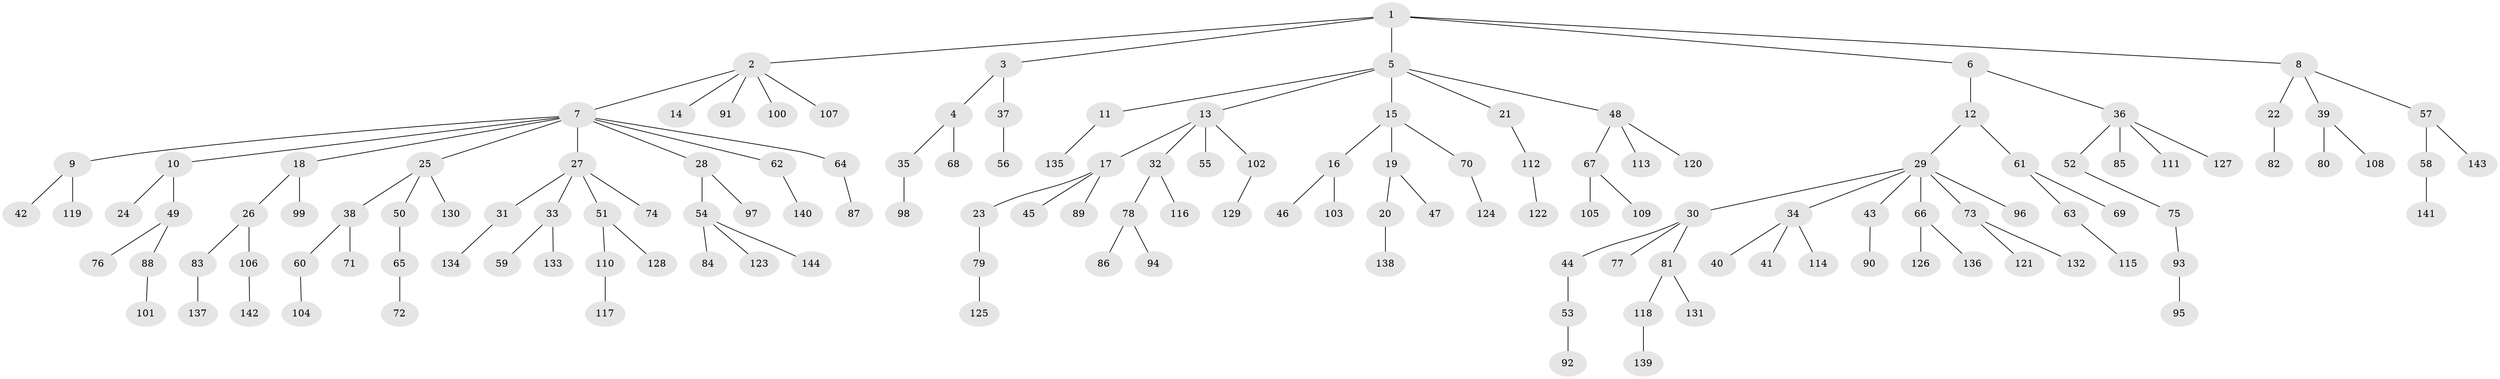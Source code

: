 // Generated by graph-tools (version 1.1) at 2025/11/02/27/25 16:11:25]
// undirected, 144 vertices, 143 edges
graph export_dot {
graph [start="1"]
  node [color=gray90,style=filled];
  1;
  2;
  3;
  4;
  5;
  6;
  7;
  8;
  9;
  10;
  11;
  12;
  13;
  14;
  15;
  16;
  17;
  18;
  19;
  20;
  21;
  22;
  23;
  24;
  25;
  26;
  27;
  28;
  29;
  30;
  31;
  32;
  33;
  34;
  35;
  36;
  37;
  38;
  39;
  40;
  41;
  42;
  43;
  44;
  45;
  46;
  47;
  48;
  49;
  50;
  51;
  52;
  53;
  54;
  55;
  56;
  57;
  58;
  59;
  60;
  61;
  62;
  63;
  64;
  65;
  66;
  67;
  68;
  69;
  70;
  71;
  72;
  73;
  74;
  75;
  76;
  77;
  78;
  79;
  80;
  81;
  82;
  83;
  84;
  85;
  86;
  87;
  88;
  89;
  90;
  91;
  92;
  93;
  94;
  95;
  96;
  97;
  98;
  99;
  100;
  101;
  102;
  103;
  104;
  105;
  106;
  107;
  108;
  109;
  110;
  111;
  112;
  113;
  114;
  115;
  116;
  117;
  118;
  119;
  120;
  121;
  122;
  123;
  124;
  125;
  126;
  127;
  128;
  129;
  130;
  131;
  132;
  133;
  134;
  135;
  136;
  137;
  138;
  139;
  140;
  141;
  142;
  143;
  144;
  1 -- 2;
  1 -- 3;
  1 -- 5;
  1 -- 6;
  1 -- 8;
  2 -- 7;
  2 -- 14;
  2 -- 91;
  2 -- 100;
  2 -- 107;
  3 -- 4;
  3 -- 37;
  4 -- 35;
  4 -- 68;
  5 -- 11;
  5 -- 13;
  5 -- 15;
  5 -- 21;
  5 -- 48;
  6 -- 12;
  6 -- 36;
  7 -- 9;
  7 -- 10;
  7 -- 18;
  7 -- 25;
  7 -- 27;
  7 -- 28;
  7 -- 62;
  7 -- 64;
  8 -- 22;
  8 -- 39;
  8 -- 57;
  9 -- 42;
  9 -- 119;
  10 -- 24;
  10 -- 49;
  11 -- 135;
  12 -- 29;
  12 -- 61;
  13 -- 17;
  13 -- 32;
  13 -- 55;
  13 -- 102;
  15 -- 16;
  15 -- 19;
  15 -- 70;
  16 -- 46;
  16 -- 103;
  17 -- 23;
  17 -- 45;
  17 -- 89;
  18 -- 26;
  18 -- 99;
  19 -- 20;
  19 -- 47;
  20 -- 138;
  21 -- 112;
  22 -- 82;
  23 -- 79;
  25 -- 38;
  25 -- 50;
  25 -- 130;
  26 -- 83;
  26 -- 106;
  27 -- 31;
  27 -- 33;
  27 -- 51;
  27 -- 74;
  28 -- 54;
  28 -- 97;
  29 -- 30;
  29 -- 34;
  29 -- 43;
  29 -- 66;
  29 -- 73;
  29 -- 96;
  30 -- 44;
  30 -- 77;
  30 -- 81;
  31 -- 134;
  32 -- 78;
  32 -- 116;
  33 -- 59;
  33 -- 133;
  34 -- 40;
  34 -- 41;
  34 -- 114;
  35 -- 98;
  36 -- 52;
  36 -- 85;
  36 -- 111;
  36 -- 127;
  37 -- 56;
  38 -- 60;
  38 -- 71;
  39 -- 80;
  39 -- 108;
  43 -- 90;
  44 -- 53;
  48 -- 67;
  48 -- 113;
  48 -- 120;
  49 -- 76;
  49 -- 88;
  50 -- 65;
  51 -- 110;
  51 -- 128;
  52 -- 75;
  53 -- 92;
  54 -- 84;
  54 -- 123;
  54 -- 144;
  57 -- 58;
  57 -- 143;
  58 -- 141;
  60 -- 104;
  61 -- 63;
  61 -- 69;
  62 -- 140;
  63 -- 115;
  64 -- 87;
  65 -- 72;
  66 -- 126;
  66 -- 136;
  67 -- 105;
  67 -- 109;
  70 -- 124;
  73 -- 121;
  73 -- 132;
  75 -- 93;
  78 -- 86;
  78 -- 94;
  79 -- 125;
  81 -- 118;
  81 -- 131;
  83 -- 137;
  88 -- 101;
  93 -- 95;
  102 -- 129;
  106 -- 142;
  110 -- 117;
  112 -- 122;
  118 -- 139;
}
